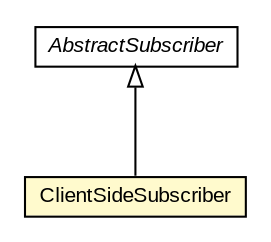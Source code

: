 #!/usr/local/bin/dot
#
# Class diagram 
# Generated by UMLGraph version 5.3 (http://www.umlgraph.org/)
#

digraph G {
	edge [fontname="arial",fontsize=10,labelfontname="arial",labelfontsize=10];
	node [fontname="arial",fontsize=10,shape=plaintext];
	nodesep=0.25;
	ranksep=0.5;
	// context.arch.subscriber.ClientSideSubscriber
	c129420 [label=<<table title="context.arch.subscriber.ClientSideSubscriber" border="0" cellborder="1" cellspacing="0" cellpadding="2" port="p" bgcolor="lemonChiffon" href="./ClientSideSubscriber.html">
		<tr><td><table border="0" cellspacing="0" cellpadding="1">
<tr><td align="center" balign="center"> ClientSideSubscriber </td></tr>
		</table></td></tr>
		</table>>, fontname="arial", fontcolor="black", fontsize=10.0];
	// context.arch.subscriber.AbstractSubscriber
	c129423 [label=<<table title="context.arch.subscriber.AbstractSubscriber" border="0" cellborder="1" cellspacing="0" cellpadding="2" port="p" href="./AbstractSubscriber.html">
		<tr><td><table border="0" cellspacing="0" cellpadding="1">
<tr><td align="center" balign="center"><font face="arial italic"> AbstractSubscriber </font></td></tr>
		</table></td></tr>
		</table>>, fontname="arial", fontcolor="black", fontsize=10.0];
	//context.arch.subscriber.ClientSideSubscriber extends context.arch.subscriber.AbstractSubscriber
	c129423:p -> c129420:p [dir=back,arrowtail=empty];
}

